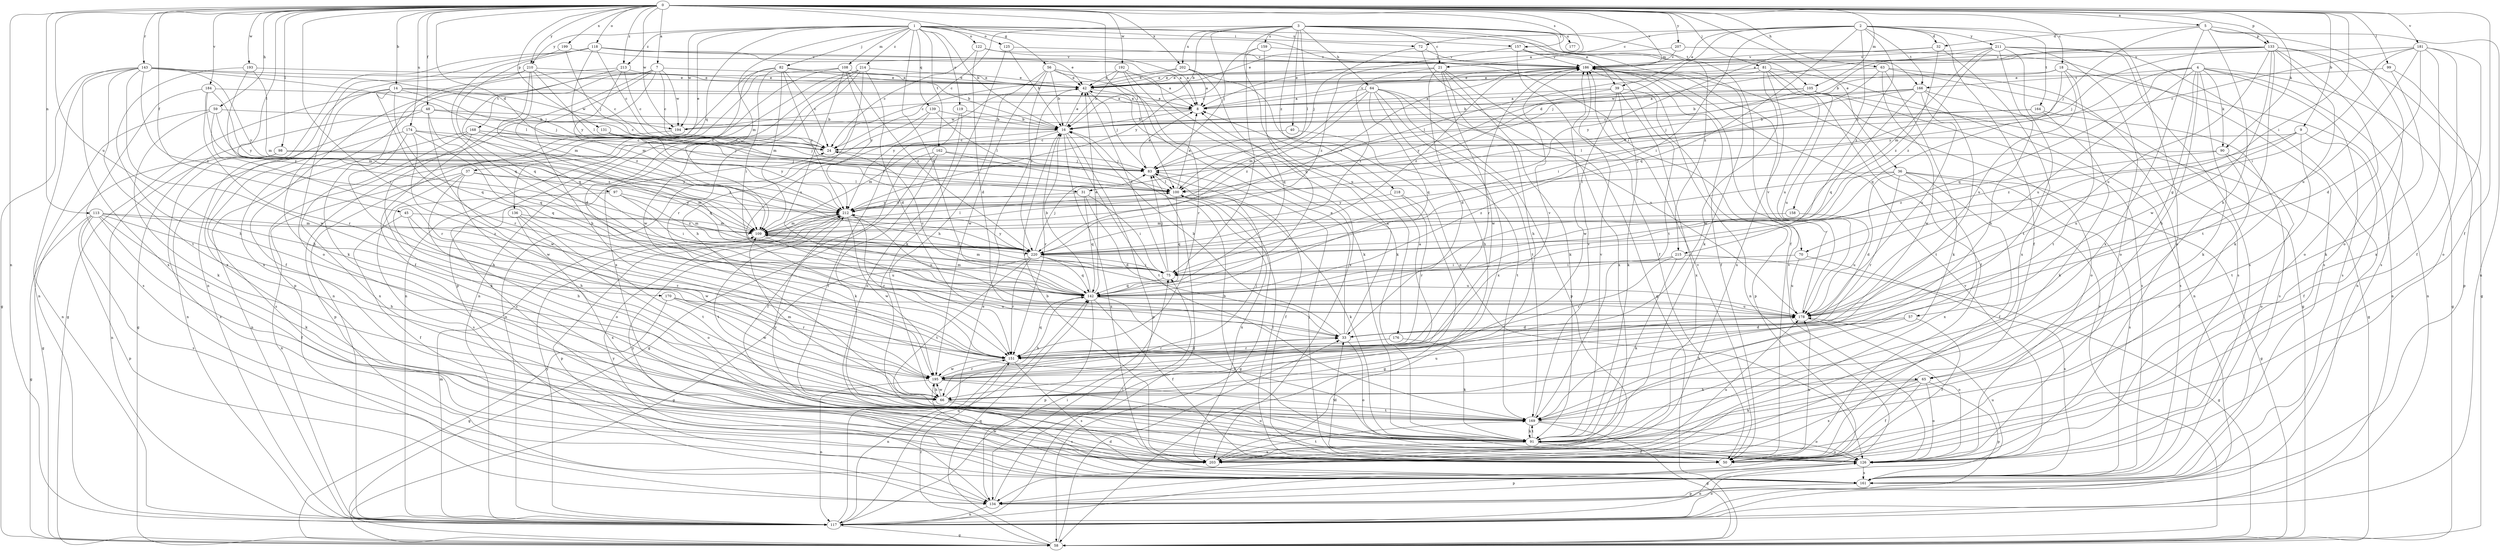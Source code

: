 strict digraph  {
0;
1;
2;
3;
4;
5;
7;
8;
9;
14;
16;
18;
21;
24;
31;
32;
33;
36;
37;
39;
40;
42;
45;
48;
50;
56;
57;
58;
59;
63;
64;
65;
66;
70;
72;
75;
81;
82;
83;
90;
91;
97;
98;
99;
100;
105;
108;
109;
113;
117;
118;
119;
122;
125;
126;
131;
133;
134;
136;
139;
142;
143;
151;
157;
158;
159;
161;
162;
164;
166;
168;
169;
170;
174;
176;
177;
178;
181;
184;
186;
192;
193;
194;
195;
199;
202;
203;
207;
210;
211;
212;
213;
214;
215;
218;
220;
0 -> 5  [label=a];
0 -> 7  [label=a];
0 -> 8  [label=a];
0 -> 9  [label=b];
0 -> 14  [label=b];
0 -> 18  [label=c];
0 -> 31  [label=d];
0 -> 36  [label=e];
0 -> 45  [label=f];
0 -> 48  [label=f];
0 -> 50  [label=f];
0 -> 56  [label=g];
0 -> 59  [label=h];
0 -> 63  [label=h];
0 -> 70  [label=i];
0 -> 81  [label=j];
0 -> 90  [label=k];
0 -> 97  [label=l];
0 -> 98  [label=l];
0 -> 99  [label=l];
0 -> 100  [label=l];
0 -> 105  [label=m];
0 -> 113  [label=n];
0 -> 117  [label=n];
0 -> 118  [label=o];
0 -> 131  [label=p];
0 -> 133  [label=p];
0 -> 143  [label=r];
0 -> 151  [label=r];
0 -> 157  [label=s];
0 -> 170  [label=u];
0 -> 174  [label=u];
0 -> 181  [label=v];
0 -> 184  [label=v];
0 -> 186  [label=v];
0 -> 192  [label=w];
0 -> 193  [label=w];
0 -> 194  [label=w];
0 -> 199  [label=x];
0 -> 202  [label=x];
0 -> 207  [label=y];
0 -> 210  [label=y];
0 -> 213  [label=z];
1 -> 16  [label=b];
1 -> 37  [label=e];
1 -> 70  [label=i];
1 -> 72  [label=i];
1 -> 82  [label=j];
1 -> 105  [label=m];
1 -> 108  [label=m];
1 -> 109  [label=m];
1 -> 119  [label=o];
1 -> 122  [label=o];
1 -> 125  [label=o];
1 -> 136  [label=q];
1 -> 139  [label=q];
1 -> 142  [label=q];
1 -> 157  [label=s];
1 -> 162  [label=t];
1 -> 194  [label=w];
1 -> 210  [label=y];
1 -> 213  [label=z];
1 -> 214  [label=z];
2 -> 21  [label=c];
2 -> 31  [label=d];
2 -> 32  [label=d];
2 -> 39  [label=e];
2 -> 50  [label=f];
2 -> 72  [label=i];
2 -> 75  [label=i];
2 -> 126  [label=o];
2 -> 142  [label=q];
2 -> 158  [label=s];
2 -> 164  [label=t];
2 -> 166  [label=t];
2 -> 211  [label=y];
2 -> 215  [label=z];
3 -> 16  [label=b];
3 -> 21  [label=c];
3 -> 24  [label=c];
3 -> 39  [label=e];
3 -> 40  [label=e];
3 -> 50  [label=f];
3 -> 64  [label=h];
3 -> 83  [label=j];
3 -> 100  [label=l];
3 -> 159  [label=s];
3 -> 166  [label=t];
3 -> 176  [label=u];
3 -> 177  [label=u];
3 -> 202  [label=x];
3 -> 215  [label=z];
3 -> 218  [label=z];
4 -> 57  [label=g];
4 -> 58  [label=g];
4 -> 65  [label=h];
4 -> 90  [label=k];
4 -> 91  [label=k];
4 -> 117  [label=n];
4 -> 142  [label=q];
4 -> 161  [label=s];
4 -> 166  [label=t];
4 -> 178  [label=u];
4 -> 212  [label=y];
5 -> 32  [label=d];
5 -> 65  [label=h];
5 -> 83  [label=j];
5 -> 117  [label=n];
5 -> 126  [label=o];
5 -> 133  [label=p];
5 -> 203  [label=x];
7 -> 24  [label=c];
7 -> 42  [label=e];
7 -> 50  [label=f];
7 -> 65  [label=h];
7 -> 134  [label=p];
7 -> 168  [label=t];
7 -> 194  [label=w];
7 -> 203  [label=x];
8 -> 16  [label=b];
8 -> 186  [label=v];
8 -> 194  [label=w];
9 -> 24  [label=c];
9 -> 50  [label=f];
9 -> 169  [label=t];
9 -> 178  [label=u];
9 -> 220  [label=z];
14 -> 8  [label=a];
14 -> 58  [label=g];
14 -> 66  [label=h];
14 -> 83  [label=j];
14 -> 142  [label=q];
14 -> 151  [label=r];
14 -> 194  [label=w];
16 -> 24  [label=c];
16 -> 42  [label=e];
16 -> 109  [label=m];
16 -> 134  [label=p];
16 -> 151  [label=r];
16 -> 161  [label=s];
16 -> 169  [label=t];
18 -> 42  [label=e];
18 -> 117  [label=n];
18 -> 142  [label=q];
18 -> 169  [label=t];
18 -> 178  [label=u];
18 -> 194  [label=w];
21 -> 33  [label=d];
21 -> 42  [label=e];
21 -> 66  [label=h];
21 -> 91  [label=k];
21 -> 195  [label=w];
21 -> 203  [label=x];
21 -> 220  [label=z];
24 -> 83  [label=j];
31 -> 33  [label=d];
31 -> 75  [label=i];
31 -> 142  [label=q];
31 -> 212  [label=y];
32 -> 186  [label=v];
32 -> 203  [label=x];
32 -> 212  [label=y];
32 -> 220  [label=z];
33 -> 8  [label=a];
33 -> 16  [label=b];
33 -> 42  [label=e];
33 -> 126  [label=o];
33 -> 151  [label=r];
36 -> 33  [label=d];
36 -> 50  [label=f];
36 -> 58  [label=g];
36 -> 100  [label=l];
36 -> 151  [label=r];
36 -> 161  [label=s];
36 -> 203  [label=x];
36 -> 220  [label=z];
37 -> 66  [label=h];
37 -> 100  [label=l];
37 -> 109  [label=m];
37 -> 117  [label=n];
37 -> 126  [label=o];
37 -> 161  [label=s];
39 -> 8  [label=a];
39 -> 91  [label=k];
39 -> 134  [label=p];
39 -> 195  [label=w];
39 -> 203  [label=x];
39 -> 212  [label=y];
40 -> 24  [label=c];
40 -> 169  [label=t];
42 -> 8  [label=a];
42 -> 83  [label=j];
42 -> 212  [label=y];
45 -> 50  [label=f];
45 -> 109  [label=m];
45 -> 151  [label=r];
45 -> 195  [label=w];
48 -> 16  [label=b];
48 -> 24  [label=c];
48 -> 58  [label=g];
48 -> 117  [label=n];
48 -> 142  [label=q];
48 -> 195  [label=w];
50 -> 33  [label=d];
50 -> 83  [label=j];
50 -> 100  [label=l];
50 -> 178  [label=u];
50 -> 186  [label=v];
56 -> 8  [label=a];
56 -> 16  [label=b];
56 -> 42  [label=e];
56 -> 66  [label=h];
56 -> 91  [label=k];
56 -> 195  [label=w];
56 -> 220  [label=z];
57 -> 33  [label=d];
57 -> 50  [label=f];
57 -> 66  [label=h];
58 -> 33  [label=d];
58 -> 142  [label=q];
58 -> 151  [label=r];
58 -> 186  [label=v];
59 -> 16  [label=b];
59 -> 91  [label=k];
59 -> 117  [label=n];
59 -> 151  [label=r];
59 -> 220  [label=z];
63 -> 42  [label=e];
63 -> 58  [label=g];
63 -> 75  [label=i];
63 -> 91  [label=k];
63 -> 161  [label=s];
63 -> 195  [label=w];
64 -> 8  [label=a];
64 -> 66  [label=h];
64 -> 109  [label=m];
64 -> 134  [label=p];
64 -> 142  [label=q];
64 -> 169  [label=t];
64 -> 178  [label=u];
64 -> 203  [label=x];
64 -> 220  [label=z];
65 -> 50  [label=f];
65 -> 66  [label=h];
65 -> 91  [label=k];
65 -> 126  [label=o];
65 -> 134  [label=p];
65 -> 203  [label=x];
66 -> 83  [label=j];
66 -> 109  [label=m];
66 -> 161  [label=s];
66 -> 169  [label=t];
66 -> 178  [label=u];
66 -> 195  [label=w];
70 -> 75  [label=i];
70 -> 161  [label=s];
70 -> 178  [label=u];
72 -> 58  [label=g];
72 -> 83  [label=j];
72 -> 186  [label=v];
75 -> 42  [label=e];
75 -> 83  [label=j];
75 -> 109  [label=m];
75 -> 142  [label=q];
81 -> 42  [label=e];
81 -> 50  [label=f];
81 -> 100  [label=l];
81 -> 117  [label=n];
81 -> 178  [label=u];
81 -> 195  [label=w];
81 -> 203  [label=x];
82 -> 16  [label=b];
82 -> 24  [label=c];
82 -> 33  [label=d];
82 -> 42  [label=e];
82 -> 75  [label=i];
82 -> 109  [label=m];
82 -> 117  [label=n];
82 -> 212  [label=y];
83 -> 8  [label=a];
83 -> 50  [label=f];
83 -> 100  [label=l];
90 -> 50  [label=f];
90 -> 83  [label=j];
90 -> 126  [label=o];
90 -> 220  [label=z];
91 -> 50  [label=f];
91 -> 126  [label=o];
91 -> 169  [label=t];
91 -> 186  [label=v];
91 -> 203  [label=x];
91 -> 212  [label=y];
97 -> 66  [label=h];
97 -> 75  [label=i];
97 -> 212  [label=y];
97 -> 220  [label=z];
98 -> 58  [label=g];
98 -> 83  [label=j];
98 -> 100  [label=l];
98 -> 117  [label=n];
98 -> 161  [label=s];
98 -> 212  [label=y];
99 -> 42  [label=e];
99 -> 91  [label=k];
99 -> 134  [label=p];
100 -> 8  [label=a];
100 -> 58  [label=g];
100 -> 91  [label=k];
100 -> 142  [label=q];
100 -> 203  [label=x];
100 -> 212  [label=y];
105 -> 8  [label=a];
105 -> 16  [label=b];
105 -> 24  [label=c];
105 -> 58  [label=g];
105 -> 126  [label=o];
105 -> 161  [label=s];
105 -> 178  [label=u];
108 -> 42  [label=e];
108 -> 117  [label=n];
108 -> 134  [label=p];
108 -> 178  [label=u];
108 -> 212  [label=y];
108 -> 220  [label=z];
109 -> 75  [label=i];
109 -> 100  [label=l];
109 -> 178  [label=u];
109 -> 186  [label=v];
109 -> 220  [label=z];
113 -> 50  [label=f];
113 -> 58  [label=g];
113 -> 66  [label=h];
113 -> 91  [label=k];
113 -> 109  [label=m];
113 -> 134  [label=p];
113 -> 161  [label=s];
113 -> 220  [label=z];
117 -> 42  [label=e];
117 -> 58  [label=g];
117 -> 75  [label=i];
117 -> 83  [label=j];
117 -> 109  [label=m];
117 -> 126  [label=o];
117 -> 142  [label=q];
117 -> 212  [label=y];
118 -> 8  [label=a];
118 -> 24  [label=c];
118 -> 42  [label=e];
118 -> 117  [label=n];
118 -> 126  [label=o];
118 -> 142  [label=q];
118 -> 186  [label=v];
118 -> 212  [label=y];
119 -> 16  [label=b];
119 -> 50  [label=f];
119 -> 126  [label=o];
122 -> 8  [label=a];
122 -> 24  [label=c];
122 -> 33  [label=d];
122 -> 186  [label=v];
125 -> 16  [label=b];
125 -> 91  [label=k];
125 -> 186  [label=v];
126 -> 16  [label=b];
126 -> 117  [label=n];
126 -> 134  [label=p];
126 -> 161  [label=s];
126 -> 186  [label=v];
131 -> 24  [label=c];
131 -> 83  [label=j];
131 -> 212  [label=y];
133 -> 16  [label=b];
133 -> 42  [label=e];
133 -> 58  [label=g];
133 -> 83  [label=j];
133 -> 91  [label=k];
133 -> 126  [label=o];
133 -> 161  [label=s];
133 -> 169  [label=t];
133 -> 178  [label=u];
133 -> 186  [label=v];
133 -> 195  [label=w];
134 -> 75  [label=i];
134 -> 117  [label=n];
134 -> 186  [label=v];
134 -> 212  [label=y];
136 -> 109  [label=m];
136 -> 126  [label=o];
136 -> 169  [label=t];
136 -> 203  [label=x];
139 -> 16  [label=b];
139 -> 100  [label=l];
139 -> 117  [label=n];
139 -> 151  [label=r];
142 -> 16  [label=b];
142 -> 24  [label=c];
142 -> 42  [label=e];
142 -> 50  [label=f];
142 -> 66  [label=h];
142 -> 91  [label=k];
142 -> 109  [label=m];
142 -> 134  [label=p];
142 -> 178  [label=u];
143 -> 42  [label=e];
143 -> 58  [label=g];
143 -> 83  [label=j];
143 -> 100  [label=l];
143 -> 117  [label=n];
143 -> 169  [label=t];
143 -> 195  [label=w];
143 -> 203  [label=x];
143 -> 212  [label=y];
143 -> 220  [label=z];
151 -> 33  [label=d];
151 -> 117  [label=n];
151 -> 142  [label=q];
151 -> 161  [label=s];
151 -> 186  [label=v];
151 -> 195  [label=w];
157 -> 50  [label=f];
157 -> 91  [label=k];
157 -> 169  [label=t];
157 -> 186  [label=v];
157 -> 220  [label=z];
158 -> 109  [label=m];
158 -> 178  [label=u];
159 -> 75  [label=i];
159 -> 142  [label=q];
159 -> 186  [label=v];
159 -> 212  [label=y];
161 -> 134  [label=p];
161 -> 178  [label=u];
161 -> 195  [label=w];
161 -> 212  [label=y];
162 -> 50  [label=f];
162 -> 58  [label=g];
162 -> 83  [label=j];
162 -> 91  [label=k];
162 -> 100  [label=l];
164 -> 16  [label=b];
164 -> 91  [label=k];
164 -> 100  [label=l];
164 -> 161  [label=s];
166 -> 8  [label=a];
166 -> 16  [label=b];
166 -> 83  [label=j];
166 -> 142  [label=q];
166 -> 161  [label=s];
166 -> 169  [label=t];
166 -> 178  [label=u];
168 -> 24  [label=c];
168 -> 83  [label=j];
168 -> 91  [label=k];
168 -> 117  [label=n];
168 -> 142  [label=q];
168 -> 203  [label=x];
169 -> 58  [label=g];
169 -> 91  [label=k];
169 -> 126  [label=o];
169 -> 186  [label=v];
170 -> 58  [label=g];
170 -> 151  [label=r];
170 -> 178  [label=u];
170 -> 195  [label=w];
174 -> 24  [label=c];
174 -> 66  [label=h];
174 -> 142  [label=q];
174 -> 161  [label=s];
174 -> 195  [label=w];
174 -> 220  [label=z];
176 -> 91  [label=k];
176 -> 151  [label=r];
178 -> 33  [label=d];
178 -> 126  [label=o];
178 -> 186  [label=v];
181 -> 24  [label=c];
181 -> 33  [label=d];
181 -> 50  [label=f];
181 -> 75  [label=i];
181 -> 126  [label=o];
181 -> 178  [label=u];
181 -> 186  [label=v];
181 -> 203  [label=x];
184 -> 8  [label=a];
184 -> 109  [label=m];
184 -> 151  [label=r];
184 -> 161  [label=s];
184 -> 212  [label=y];
186 -> 42  [label=e];
186 -> 50  [label=f];
186 -> 117  [label=n];
186 -> 151  [label=r];
186 -> 220  [label=z];
192 -> 16  [label=b];
192 -> 42  [label=e];
192 -> 91  [label=k];
192 -> 151  [label=r];
192 -> 203  [label=x];
193 -> 42  [label=e];
193 -> 66  [label=h];
193 -> 109  [label=m];
193 -> 220  [label=z];
194 -> 134  [label=p];
194 -> 186  [label=v];
195 -> 8  [label=a];
195 -> 66  [label=h];
195 -> 117  [label=n];
195 -> 126  [label=o];
195 -> 151  [label=r];
195 -> 169  [label=t];
199 -> 83  [label=j];
199 -> 142  [label=q];
199 -> 186  [label=v];
202 -> 8  [label=a];
202 -> 24  [label=c];
202 -> 42  [label=e];
202 -> 126  [label=o];
202 -> 142  [label=q];
203 -> 16  [label=b];
203 -> 24  [label=c];
203 -> 169  [label=t];
203 -> 178  [label=u];
207 -> 42  [label=e];
207 -> 161  [label=s];
207 -> 186  [label=v];
210 -> 24  [label=c];
210 -> 42  [label=e];
210 -> 91  [label=k];
210 -> 100  [label=l];
210 -> 109  [label=m];
210 -> 203  [label=x];
210 -> 220  [label=z];
211 -> 66  [label=h];
211 -> 83  [label=j];
211 -> 109  [label=m];
211 -> 117  [label=n];
211 -> 126  [label=o];
211 -> 161  [label=s];
211 -> 169  [label=t];
211 -> 186  [label=v];
211 -> 220  [label=z];
212 -> 109  [label=m];
212 -> 134  [label=p];
212 -> 151  [label=r];
212 -> 169  [label=t];
212 -> 178  [label=u];
212 -> 195  [label=w];
213 -> 24  [label=c];
213 -> 42  [label=e];
213 -> 50  [label=f];
213 -> 109  [label=m];
213 -> 142  [label=q];
214 -> 33  [label=d];
214 -> 42  [label=e];
214 -> 66  [label=h];
214 -> 117  [label=n];
214 -> 151  [label=r];
214 -> 195  [label=w];
214 -> 203  [label=x];
215 -> 58  [label=g];
215 -> 75  [label=i];
215 -> 91  [label=k];
215 -> 151  [label=r];
218 -> 58  [label=g];
218 -> 151  [label=r];
218 -> 212  [label=y];
220 -> 58  [label=g];
220 -> 75  [label=i];
220 -> 83  [label=j];
220 -> 142  [label=q];
220 -> 151  [label=r];
220 -> 169  [label=t];
220 -> 178  [label=u];
220 -> 212  [label=y];
}
